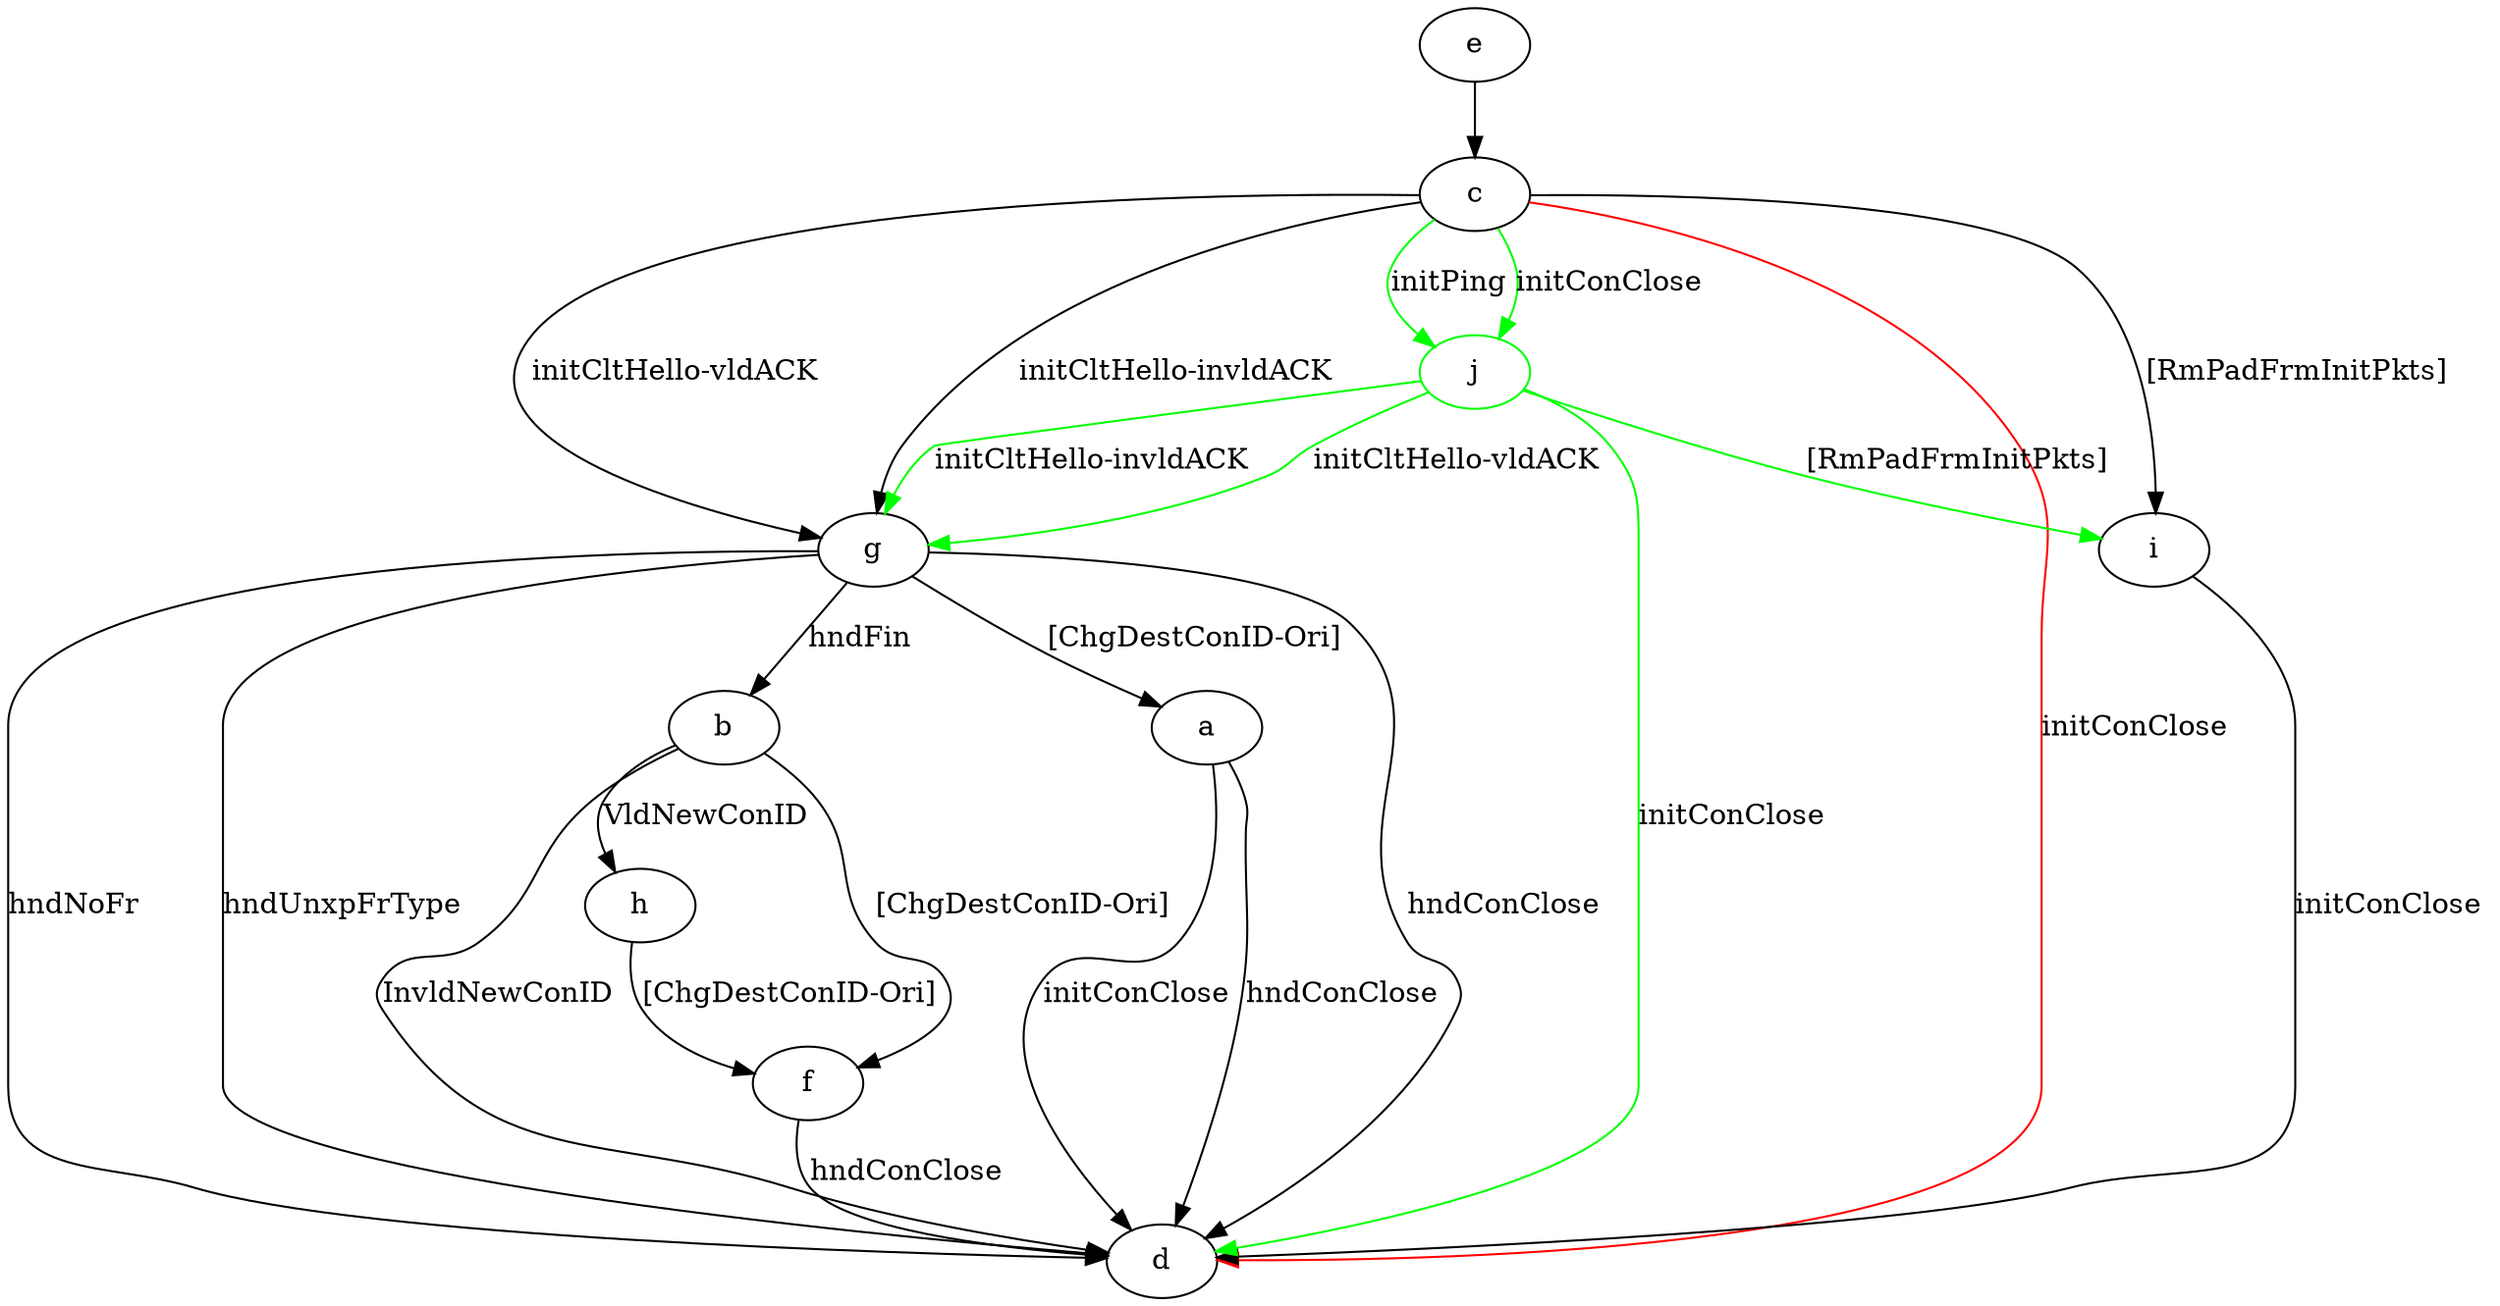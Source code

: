 digraph "" {
	a -> d	[key=0,
		label="initConClose "];
	a -> d	[key=1,
		label="hndConClose "];
	b -> d	[key=0,
		label="InvldNewConID "];
	b -> f	[key=0,
		label="[ChgDestConID-Ori] "];
	b -> h	[key=0,
		label="VldNewConID "];
	c -> d	[key=0,
		color=red,
		label="initConClose "];
	c -> g	[key=0,
		label="initCltHello-vldACK "];
	c -> g	[key=1,
		label="initCltHello-invldACK "];
	c -> i	[key=0,
		label="[RmPadFrmInitPkts] "];
	j	[color=green];
	c -> j	[key=0,
		color=green,
		label="initPing "];
	c -> j	[key=1,
		color=green,
		label="initConClose "];
	e -> c	[key=0];
	f -> d	[key=0,
		label="hndConClose "];
	g -> a	[key=0,
		label="[ChgDestConID-Ori] "];
	g -> b	[key=0,
		label="hndFin "];
	g -> d	[key=0,
		label="hndConClose "];
	g -> d	[key=1,
		label="hndNoFr "];
	g -> d	[key=2,
		label="hndUnxpFrType "];
	h -> f	[key=0,
		label="[ChgDestConID-Ori] "];
	i -> d	[key=0,
		label="initConClose "];
	j -> d	[key=0,
		color=green,
		label="initConClose "];
	j -> g	[key=0,
		color=green,
		label="initCltHello-vldACK "];
	j -> g	[key=1,
		color=green,
		label="initCltHello-invldACK "];
	j -> i	[key=0,
		color=green,
		label="[RmPadFrmInitPkts] "];
}
